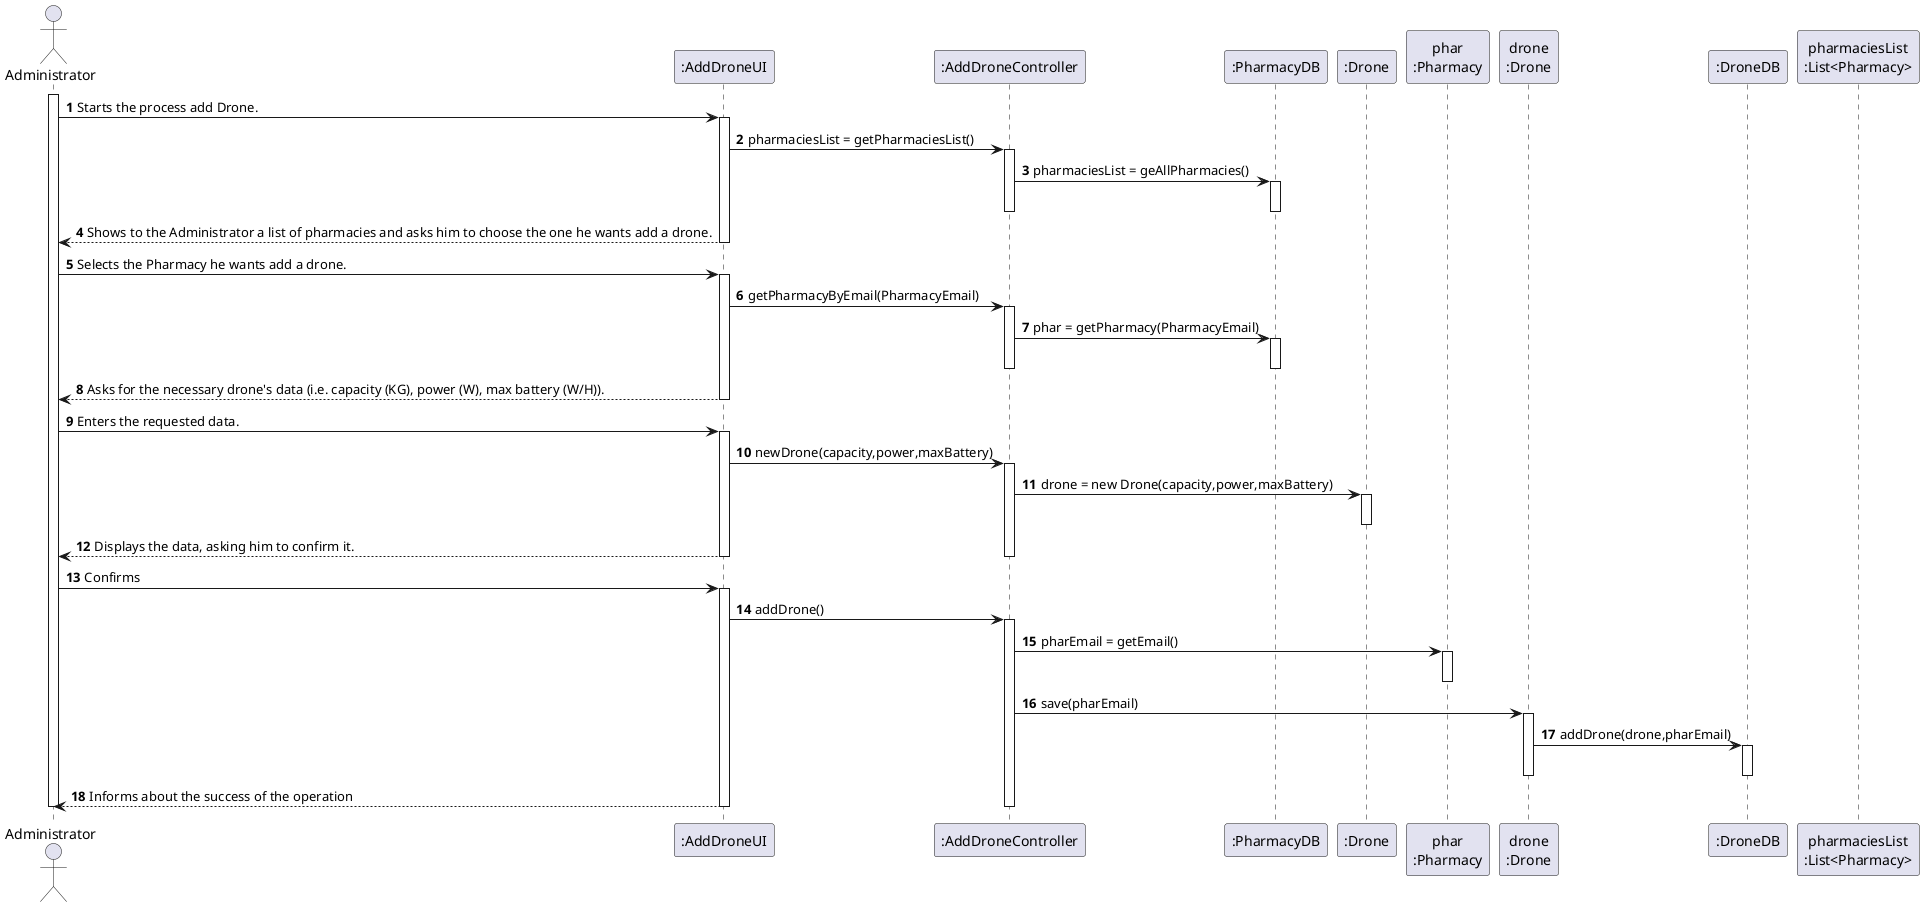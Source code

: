 @startuml
autonumber
'hide footbox
actor "Administrator" as ADM

participant ":AddDroneUI" as UI
participant ":AddDroneController" as CTRL
participant ":PharmacyDB" as PHARDB
participant ":Drone" as DRONE
participant "phar\n:Pharmacy" as PHAR
participant "drone\n:Drone" as ODRONE
participant ":DroneDB" as DRONEDB
participant "pharmaciesList\n:List<Pharmacy>" as LPHAR

activate ADM
ADM -> UI : Starts the process add Drone.
activate UI

UI -> CTRL : pharmaciesList = getPharmaciesList()
activate CTRL

CTRL -> PHARDB: pharmaciesList = geAllPharmacies()
activate PHARDB
deactivate PHARDB

deactivate CTRL

UI --> ADM : Shows to the Administrator a list of pharmacies and asks him to choose the one he wants add a drone.
deactivate UI

ADM -> UI : Selects the Pharmacy he wants add a drone.
activate UI

UI -> CTRL : getPharmacyByEmail(PharmacyEmail)
activate CTRL

CTRL -> PHARDB: phar = getPharmacy(PharmacyEmail)
activate PHARDB
deactivate PHARDB

deactivate CTRL

UI --> ADM : Asks for the necessary drone's data (i.e. capacity (KG), power (W), max battery (W/H)).
deactivate UI

ADM -> UI : Enters the requested data.
activate UI

UI -> CTRL : newDrone(capacity,power,maxBattery)
activate CTRL

CTRL -> DRONE: drone = new Drone(capacity,power,maxBattery)
activate DRONE
deactivate DRONE

UI --> ADM:  Displays the data, asking him to confirm it.
deactivate CTRL
deactivate UI

ADM -> UI : Confirms
activate UI
UI -> CTRL : addDrone()
activate CTRL

CTRL -> PHAR : pharEmail = getEmail()
activate PHAR
deactivate PHAR

CTRL -> ODRONE : save(pharEmail)
activate ODRONE

ODRONE -> DRONEDB : addDrone(drone,pharEmail)
activate DRONEDB
deactivate DRONEDB
deactivate ODRONE

UI --> ADM : Informs about the success of the operation
deactivate CTRL
deactivate UI

deactivate ADM

@enduml
